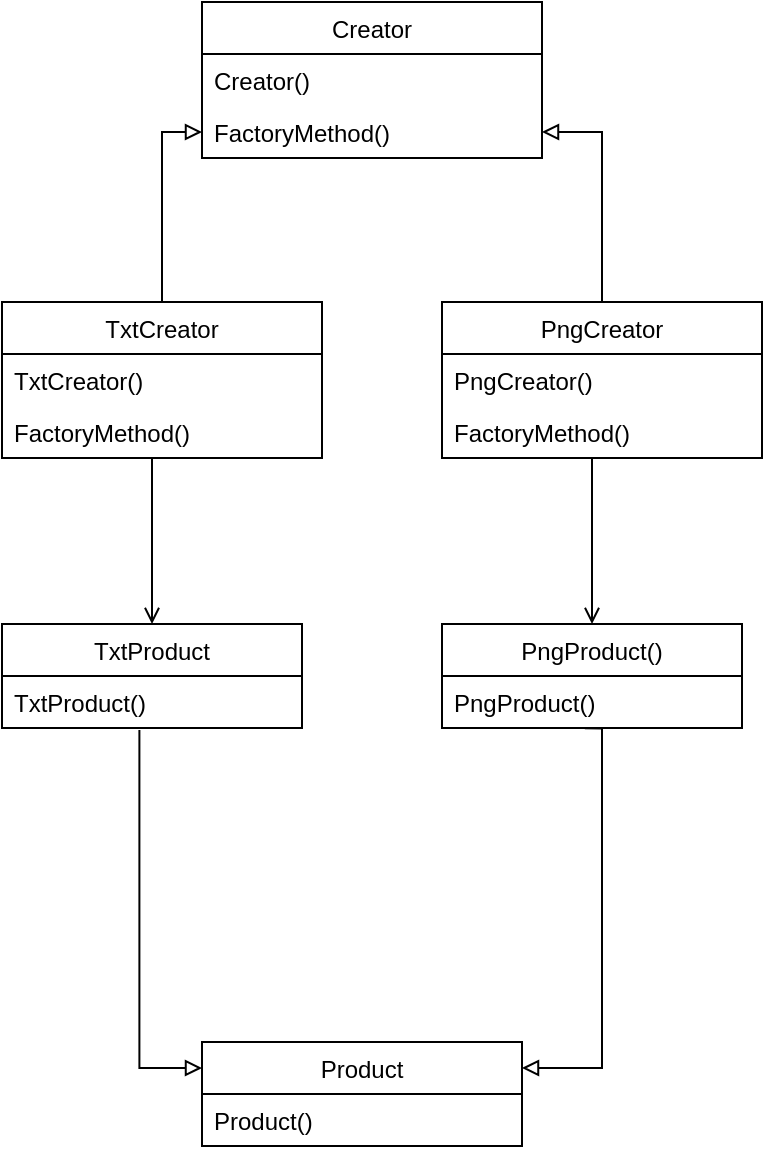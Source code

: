 <mxfile version="13.7.9" type="device"><diagram id="C5RBs43oDa-KdzZeNtuy" name="Page-1"><mxGraphModel dx="1422" dy="794" grid="1" gridSize="10" guides="1" tooltips="1" connect="1" arrows="1" fold="1" page="1" pageScale="1" pageWidth="827" pageHeight="1169" math="0" shadow="0"><root><mxCell id="WIyWlLk6GJQsqaUBKTNV-0"/><mxCell id="WIyWlLk6GJQsqaUBKTNV-1" parent="WIyWlLk6GJQsqaUBKTNV-0"/><mxCell id="hozJ2r4GMtZj6QhOuTup-25" style="edgeStyle=orthogonalEdgeStyle;rounded=0;orthogonalLoop=1;jettySize=auto;html=1;entryX=0;entryY=0.5;entryDx=0;entryDy=0;endArrow=block;endFill=0;" parent="WIyWlLk6GJQsqaUBKTNV-1" source="hozJ2r4GMtZj6QhOuTup-8" target="hozJ2r4GMtZj6QhOuTup-3" edge="1"><mxGeometry relative="1" as="geometry"><mxPoint x="330" y="235.0" as="targetPoint"/></mxGeometry></mxCell><mxCell id="hozJ2r4GMtZj6QhOuTup-8" value="TxtCreator" style="swimlane;fontStyle=0;childLayout=stackLayout;horizontal=1;startSize=26;fillColor=none;horizontalStack=0;resizeParent=1;resizeParentMax=0;resizeLast=0;collapsible=1;marginBottom=0;" parent="WIyWlLk6GJQsqaUBKTNV-1" vertex="1"><mxGeometry x="220" y="320" width="160" height="78" as="geometry"/></mxCell><mxCell id="hozJ2r4GMtZj6QhOuTup-9" value="TxtCreator()" style="text;strokeColor=none;fillColor=none;align=left;verticalAlign=top;spacingLeft=4;spacingRight=4;overflow=hidden;rotatable=0;points=[[0,0.5],[1,0.5]];portConstraint=eastwest;" parent="hozJ2r4GMtZj6QhOuTup-8" vertex="1"><mxGeometry y="26" width="160" height="26" as="geometry"/></mxCell><mxCell id="hozJ2r4GMtZj6QhOuTup-10" value="FactoryMethod()" style="text;strokeColor=none;fillColor=none;align=left;verticalAlign=top;spacingLeft=4;spacingRight=4;overflow=hidden;rotatable=0;points=[[0,0.5],[1,0.5]];portConstraint=eastwest;" parent="hozJ2r4GMtZj6QhOuTup-8" vertex="1"><mxGeometry y="52" width="160" height="26" as="geometry"/></mxCell><mxCell id="hozJ2r4GMtZj6QhOuTup-26" style="edgeStyle=orthogonalEdgeStyle;rounded=0;orthogonalLoop=1;jettySize=auto;html=1;endArrow=block;endFill=0;entryX=1;entryY=0.5;entryDx=0;entryDy=0;" parent="WIyWlLk6GJQsqaUBKTNV-1" source="hozJ2r4GMtZj6QhOuTup-4" target="hozJ2r4GMtZj6QhOuTup-3" edge="1"><mxGeometry relative="1" as="geometry"><mxPoint x="470" y="260" as="targetPoint"/></mxGeometry></mxCell><mxCell id="hozJ2r4GMtZj6QhOuTup-4" value="PngCreator" style="swimlane;fontStyle=0;childLayout=stackLayout;horizontal=1;startSize=26;fillColor=none;horizontalStack=0;resizeParent=1;resizeParentMax=0;resizeLast=0;collapsible=1;marginBottom=0;" parent="WIyWlLk6GJQsqaUBKTNV-1" vertex="1"><mxGeometry x="440" y="320" width="160" height="78" as="geometry"/></mxCell><mxCell id="hozJ2r4GMtZj6QhOuTup-5" value="PngCreator()" style="text;strokeColor=none;fillColor=none;align=left;verticalAlign=top;spacingLeft=4;spacingRight=4;overflow=hidden;rotatable=0;points=[[0,0.5],[1,0.5]];portConstraint=eastwest;" parent="hozJ2r4GMtZj6QhOuTup-4" vertex="1"><mxGeometry y="26" width="160" height="26" as="geometry"/></mxCell><mxCell id="hozJ2r4GMtZj6QhOuTup-6" value="FactoryMethod()" style="text;strokeColor=none;fillColor=none;align=left;verticalAlign=top;spacingLeft=4;spacingRight=4;overflow=hidden;rotatable=0;points=[[0,0.5],[1,0.5]];portConstraint=eastwest;" parent="hozJ2r4GMtZj6QhOuTup-4" vertex="1"><mxGeometry y="52" width="160" height="26" as="geometry"/></mxCell><mxCell id="hozJ2r4GMtZj6QhOuTup-16" value="TxtProduct" style="swimlane;fontStyle=0;childLayout=stackLayout;horizontal=1;startSize=26;fillColor=none;horizontalStack=0;resizeParent=1;resizeParentMax=0;resizeLast=0;collapsible=1;marginBottom=0;" parent="WIyWlLk6GJQsqaUBKTNV-1" vertex="1"><mxGeometry x="220" y="481" width="150" height="52" as="geometry"/></mxCell><mxCell id="hozJ2r4GMtZj6QhOuTup-17" value="TxtProduct()" style="text;strokeColor=none;fillColor=none;align=left;verticalAlign=top;spacingLeft=4;spacingRight=4;overflow=hidden;rotatable=0;points=[[0,0.5],[1,0.5]];portConstraint=eastwest;" parent="hozJ2r4GMtZj6QhOuTup-16" vertex="1"><mxGeometry y="26" width="150" height="26" as="geometry"/></mxCell><mxCell id="hozJ2r4GMtZj6QhOuTup-12" value="PngProduct()" style="swimlane;fontStyle=0;childLayout=stackLayout;horizontal=1;startSize=26;fillColor=none;horizontalStack=0;resizeParent=1;resizeParentMax=0;resizeLast=0;collapsible=1;marginBottom=0;" parent="WIyWlLk6GJQsqaUBKTNV-1" vertex="1"><mxGeometry x="440" y="481" width="150" height="52" as="geometry"/></mxCell><mxCell id="hozJ2r4GMtZj6QhOuTup-13" value="PngProduct()" style="text;strokeColor=none;fillColor=none;align=left;verticalAlign=top;spacingLeft=4;spacingRight=4;overflow=hidden;rotatable=0;points=[[0,0.5],[1,0.5]];portConstraint=eastwest;" parent="hozJ2r4GMtZj6QhOuTup-12" vertex="1"><mxGeometry y="26" width="150" height="26" as="geometry"/></mxCell><mxCell id="hozJ2r4GMtZj6QhOuTup-27" style="edgeStyle=orthogonalEdgeStyle;rounded=0;orthogonalLoop=1;jettySize=auto;html=1;endArrow=block;endFill=0;exitX=0.458;exitY=1.038;exitDx=0;exitDy=0;exitPerimeter=0;entryX=0;entryY=0.25;entryDx=0;entryDy=0;" parent="WIyWlLk6GJQsqaUBKTNV-1" source="hozJ2r4GMtZj6QhOuTup-17" target="hozJ2r4GMtZj6QhOuTup-20" edge="1"><mxGeometry relative="1" as="geometry"><mxPoint x="290" y="585" as="sourcePoint"/><mxPoint x="300" y="705" as="targetPoint"/><Array as="points"><mxPoint x="289" y="703"/></Array></mxGeometry></mxCell><mxCell id="hozJ2r4GMtZj6QhOuTup-29" style="edgeStyle=orthogonalEdgeStyle;rounded=0;orthogonalLoop=1;jettySize=auto;html=1;endArrow=block;endFill=0;exitX=0.476;exitY=1.006;exitDx=0;exitDy=0;exitPerimeter=0;entryX=1;entryY=0.25;entryDx=0;entryDy=0;" parent="WIyWlLk6GJQsqaUBKTNV-1" source="hozJ2r4GMtZj6QhOuTup-13" target="hozJ2r4GMtZj6QhOuTup-20" edge="1"><mxGeometry relative="1" as="geometry"><mxPoint x="510" y="585" as="sourcePoint"/><mxPoint x="490" y="660" as="targetPoint"/><Array as="points"><mxPoint x="520" y="533"/><mxPoint x="520" y="703"/></Array></mxGeometry></mxCell><mxCell id="hozJ2r4GMtZj6QhOuTup-30" style="edgeStyle=orthogonalEdgeStyle;rounded=0;orthogonalLoop=1;jettySize=auto;html=1;entryX=0.5;entryY=0;entryDx=0;entryDy=0;endArrow=open;endFill=0;" parent="WIyWlLk6GJQsqaUBKTNV-1" source="hozJ2r4GMtZj6QhOuTup-10" target="hozJ2r4GMtZj6QhOuTup-16" edge="1"><mxGeometry relative="1" as="geometry"><mxPoint x="290" y="424" as="sourcePoint"/><Array as="points"><mxPoint x="295" y="460"/><mxPoint x="295" y="460"/></Array></mxGeometry></mxCell><mxCell id="hozJ2r4GMtZj6QhOuTup-32" style="edgeStyle=orthogonalEdgeStyle;rounded=0;orthogonalLoop=1;jettySize=auto;html=1;entryX=0.5;entryY=0;entryDx=0;entryDy=0;endArrow=open;endFill=0;" parent="WIyWlLk6GJQsqaUBKTNV-1" source="hozJ2r4GMtZj6QhOuTup-6" target="hozJ2r4GMtZj6QhOuTup-12" edge="1"><mxGeometry relative="1" as="geometry"><mxPoint x="510" y="424" as="sourcePoint"/><Array as="points"><mxPoint x="515" y="430"/><mxPoint x="515" y="430"/></Array></mxGeometry></mxCell><mxCell id="hozJ2r4GMtZj6QhOuTup-0" value="Creator" style="swimlane;fontStyle=0;childLayout=stackLayout;horizontal=1;startSize=26;fillColor=none;horizontalStack=0;resizeParent=1;resizeParentMax=0;resizeLast=0;collapsible=1;marginBottom=0;" parent="WIyWlLk6GJQsqaUBKTNV-1" vertex="1"><mxGeometry x="320" y="170" width="170" height="78" as="geometry"/></mxCell><mxCell id="hozJ2r4GMtZj6QhOuTup-1" value="Creator()" style="text;strokeColor=none;fillColor=none;align=left;verticalAlign=top;spacingLeft=4;spacingRight=4;overflow=hidden;rotatable=0;points=[[0,0.5],[1,0.5]];portConstraint=eastwest;" parent="hozJ2r4GMtZj6QhOuTup-0" vertex="1"><mxGeometry y="26" width="170" height="26" as="geometry"/></mxCell><mxCell id="hozJ2r4GMtZj6QhOuTup-3" value="FactoryMethod()" style="text;strokeColor=none;fillColor=none;align=left;verticalAlign=top;spacingLeft=4;spacingRight=4;overflow=hidden;rotatable=0;points=[[0,0.5],[1,0.5]];portConstraint=eastwest;" parent="hozJ2r4GMtZj6QhOuTup-0" vertex="1"><mxGeometry y="52" width="170" height="26" as="geometry"/></mxCell><mxCell id="hozJ2r4GMtZj6QhOuTup-20" value="Product" style="swimlane;fontStyle=0;childLayout=stackLayout;horizontal=1;startSize=26;fillColor=none;horizontalStack=0;resizeParent=1;resizeParentMax=0;resizeLast=0;collapsible=1;marginBottom=0;" parent="WIyWlLk6GJQsqaUBKTNV-1" vertex="1"><mxGeometry x="320" y="690" width="160" height="52" as="geometry"/></mxCell><mxCell id="hozJ2r4GMtZj6QhOuTup-21" value="Product()" style="text;strokeColor=none;fillColor=none;align=left;verticalAlign=top;spacingLeft=4;spacingRight=4;overflow=hidden;rotatable=0;points=[[0,0.5],[1,0.5]];portConstraint=eastwest;" parent="hozJ2r4GMtZj6QhOuTup-20" vertex="1"><mxGeometry y="26" width="160" height="26" as="geometry"/></mxCell></root></mxGraphModel></diagram></mxfile>